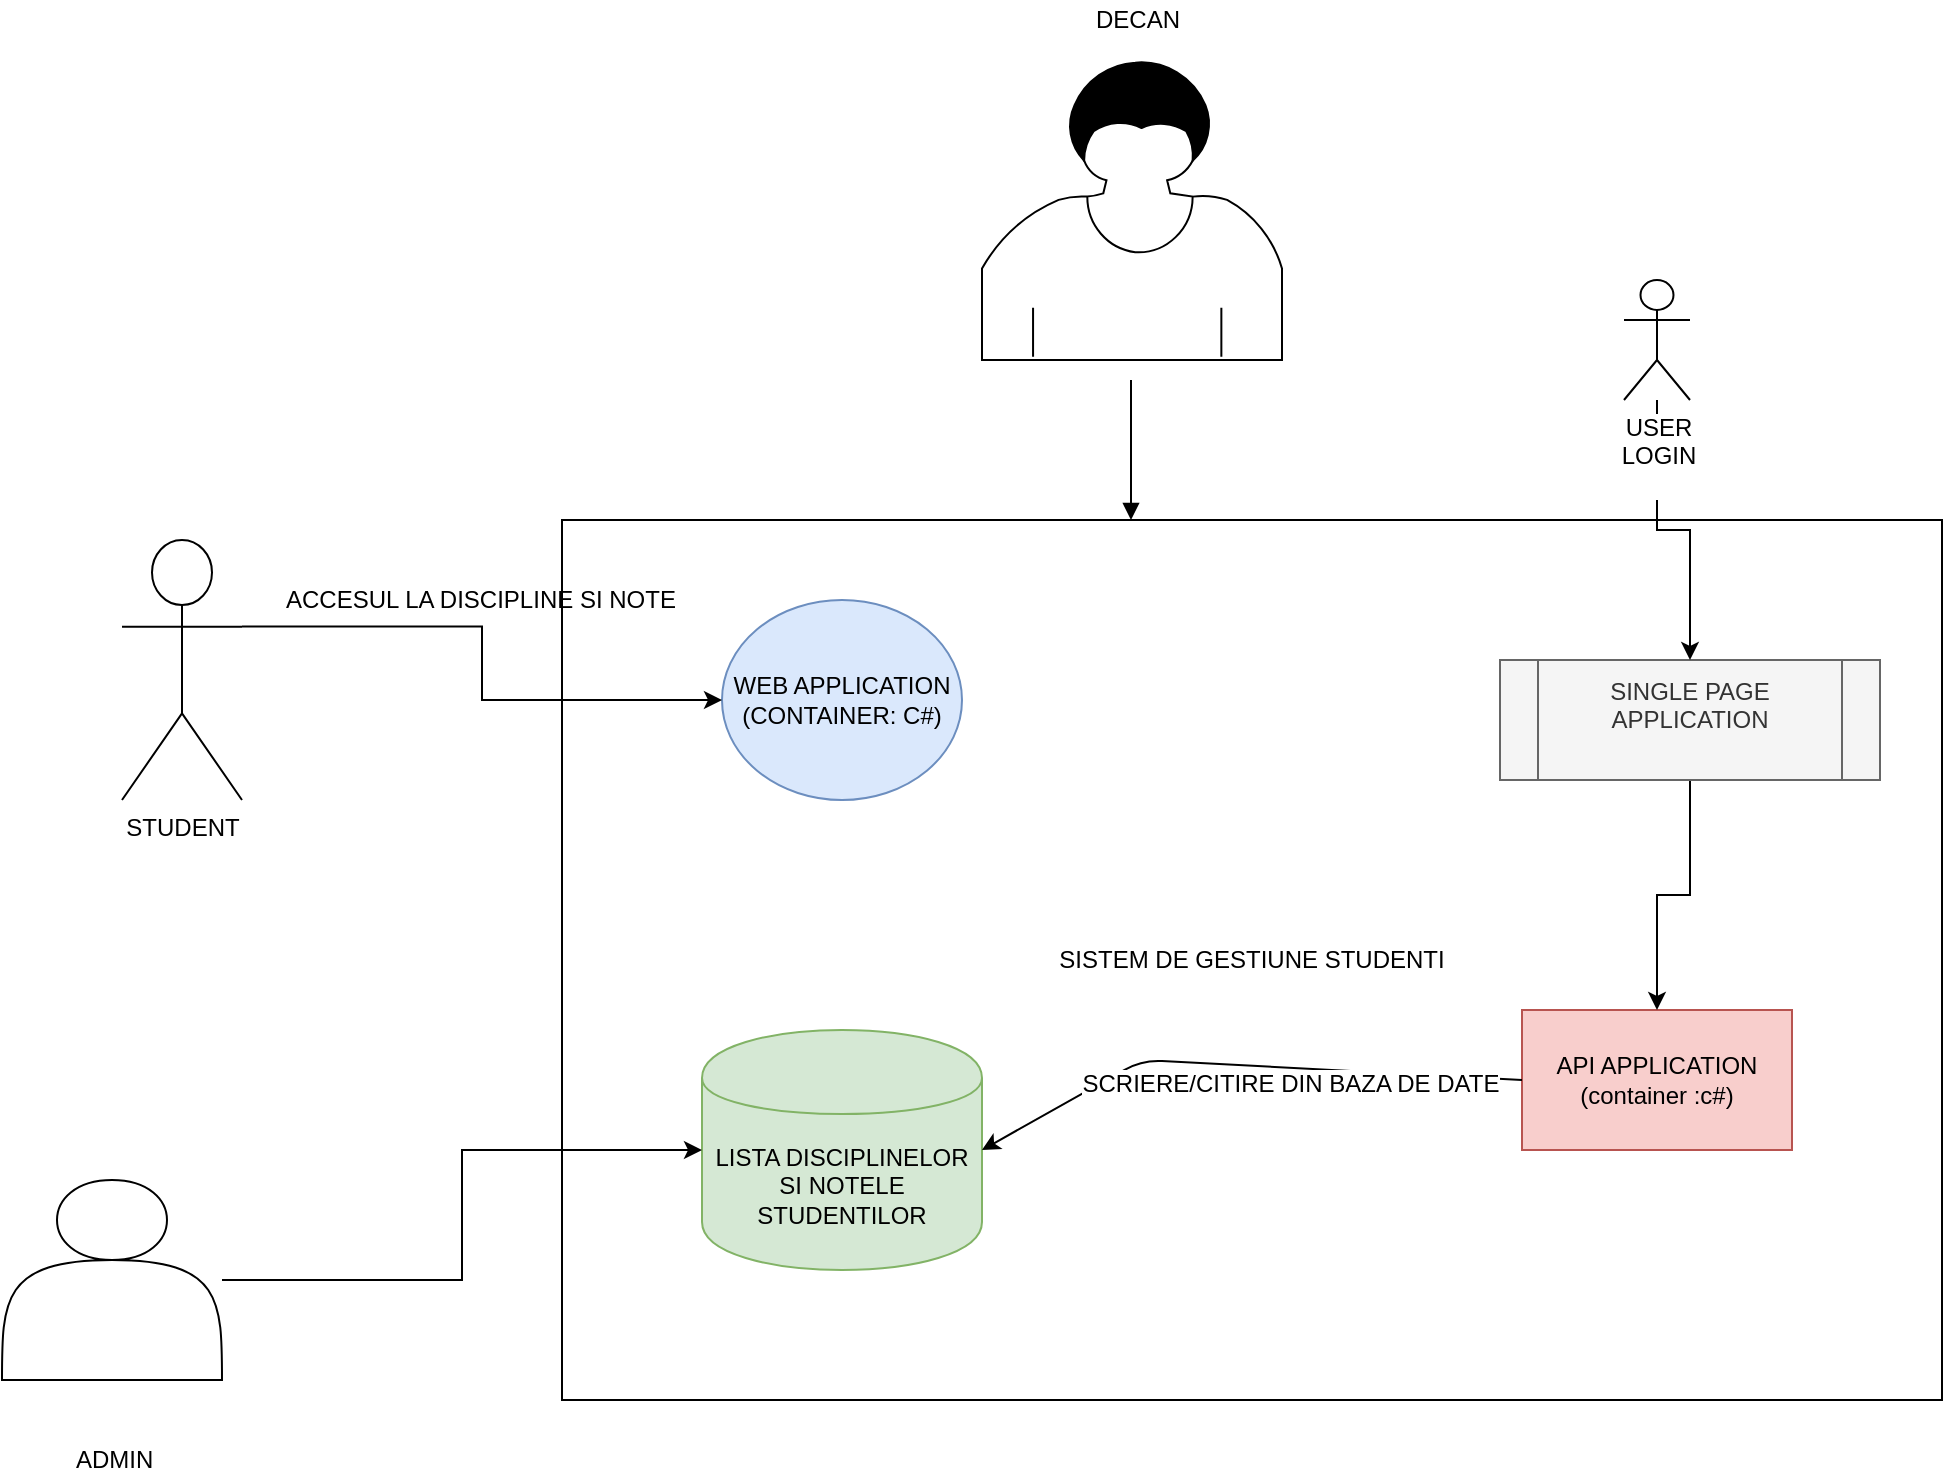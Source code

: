 <mxfile version="12.1.0" type="github" pages="1"><diagram id="y1uKsRZ9CmHO-XFiwnrz" name="Page-1"><mxGraphModel dx="2193" dy="793" grid="1" gridSize="10" guides="1" tooltips="1" connect="1" arrows="1" fold="1" page="1" pageScale="1" pageWidth="850" pageHeight="1100" math="0" shadow="0"><root><mxCell id="0"/><mxCell id="1" parent="0"/><mxCell id="DFbqCoeKEAQjc08qXox0-1" value="" style="shape=mxgraph.bpmn.user_task;html=1;outlineConnect=0;" vertex="1" parent="1"><mxGeometry x="340" y="60" width="150" height="150" as="geometry"/></mxCell><mxCell id="DFbqCoeKEAQjc08qXox0-2" value="" style="endArrow=block;endFill=1;endSize=6;html=1;" edge="1" parent="1"><mxGeometry width="100" relative="1" as="geometry"><mxPoint x="414.5" y="220" as="sourcePoint"/><mxPoint x="414.5" y="290" as="targetPoint"/><Array as="points"><mxPoint x="414.5" y="270"/><mxPoint x="414.5" y="260"/></Array></mxGeometry></mxCell><mxCell id="DFbqCoeKEAQjc08qXox0-8" value="DECAN" style="text;html=1;resizable=0;points=[];autosize=1;align=left;verticalAlign=top;spacingTop=-4;" vertex="1" parent="1"><mxGeometry x="395" y="30" width="60" height="20" as="geometry"/></mxCell><mxCell id="DFbqCoeKEAQjc08qXox0-10" value="SISTEM DE GESTIUNE STUDENTI" style="rounded=0;whiteSpace=wrap;html=1;" vertex="1" parent="1"><mxGeometry x="130" y="290" width="690" height="440" as="geometry"/></mxCell><mxCell id="DFbqCoeKEAQjc08qXox0-11" value="&lt;div&gt;WEB APPLICATION&lt;/div&gt;&lt;div&gt;(CONTAINER: C#)&lt;br&gt;&lt;/div&gt;" style="ellipse;whiteSpace=wrap;html=1;fillColor=#dae8fc;strokeColor=#6c8ebf;" vertex="1" parent="1"><mxGeometry x="210" y="330" width="120" height="100" as="geometry"/></mxCell><mxCell id="DFbqCoeKEAQjc08qXox0-34" style="edgeStyle=orthogonalEdgeStyle;rounded=0;orthogonalLoop=1;jettySize=auto;html=1;exitX=1;exitY=0.333;exitDx=0;exitDy=0;exitPerimeter=0;" edge="1" parent="1" source="DFbqCoeKEAQjc08qXox0-14" target="DFbqCoeKEAQjc08qXox0-11"><mxGeometry relative="1" as="geometry"/></mxCell><mxCell id="DFbqCoeKEAQjc08qXox0-14" value="STUDENT" style="shape=umlActor;verticalLabelPosition=bottom;labelBackgroundColor=#ffffff;verticalAlign=top;html=1;outlineConnect=0;" vertex="1" parent="1"><mxGeometry x="-90" y="300" width="60" height="130" as="geometry"/></mxCell><mxCell id="DFbqCoeKEAQjc08qXox0-23" value="LISTA DISCIPLINELOR SI NOTELE STUDENTILOR " style="shape=cylinder;whiteSpace=wrap;html=1;boundedLbl=1;backgroundOutline=1;fillColor=#d5e8d4;strokeColor=#82b366;" vertex="1" parent="1"><mxGeometry x="200" y="545" width="140" height="120" as="geometry"/></mxCell><mxCell id="DFbqCoeKEAQjc08qXox0-24" value="&lt;div&gt;API APPLICATION&lt;/div&gt;&lt;div&gt;(container :c#)&lt;br&gt;&lt;/div&gt;" style="rounded=0;whiteSpace=wrap;html=1;fillColor=#f8cecc;strokeColor=#b85450;" vertex="1" parent="1"><mxGeometry x="610" y="535" width="135" height="70" as="geometry"/></mxCell><mxCell id="DFbqCoeKEAQjc08qXox0-30" value="" style="endArrow=classic;html=1;entryX=1;entryY=0.5;entryDx=0;entryDy=0;exitX=0;exitY=0.5;exitDx=0;exitDy=0;" edge="1" parent="1" source="DFbqCoeKEAQjc08qXox0-24" target="DFbqCoeKEAQjc08qXox0-23"><mxGeometry width="50" height="50" relative="1" as="geometry"><mxPoint x="480" y="535" as="sourcePoint"/><mxPoint x="420" y="545" as="targetPoint"/><Array as="points"><mxPoint x="420" y="560"/></Array></mxGeometry></mxCell><mxCell id="DFbqCoeKEAQjc08qXox0-31" value="SCRIERE/CITIRE DIN BAZA DE DATE" style="text;html=1;resizable=0;points=[];align=center;verticalAlign=middle;labelBackgroundColor=#ffffff;" vertex="1" connectable="0" parent="DFbqCoeKEAQjc08qXox0-30"><mxGeometry x="-0.269" y="3" relative="1" as="geometry"><mxPoint x="-13" y="4" as="offset"/></mxGeometry></mxCell><mxCell id="DFbqCoeKEAQjc08qXox0-50" style="edgeStyle=orthogonalEdgeStyle;rounded=0;orthogonalLoop=1;jettySize=auto;html=1;" edge="1" parent="1" source="DFbqCoeKEAQjc08qXox0-32" target="DFbqCoeKEAQjc08qXox0-24"><mxGeometry relative="1" as="geometry"/></mxCell><mxCell id="DFbqCoeKEAQjc08qXox0-32" value="&lt;div&gt;SINGLE PAGE APPLICATION&lt;/div&gt;&lt;div&gt;&lt;br&gt;&lt;/div&gt;" style="shape=process;whiteSpace=wrap;html=1;backgroundOutline=1;fillColor=#f5f5f5;strokeColor=#666666;fontColor=#333333;" vertex="1" parent="1"><mxGeometry x="599" y="360" width="190" height="60" as="geometry"/></mxCell><mxCell id="DFbqCoeKEAQjc08qXox0-36" style="edgeStyle=orthogonalEdgeStyle;rounded=0;orthogonalLoop=1;jettySize=auto;html=1;" edge="1" parent="1" source="DFbqCoeKEAQjc08qXox0-35" target="DFbqCoeKEAQjc08qXox0-23"><mxGeometry relative="1" as="geometry"/></mxCell><mxCell id="DFbqCoeKEAQjc08qXox0-35" value="" style="shape=actor;whiteSpace=wrap;html=1;" vertex="1" parent="1"><mxGeometry x="-150" y="620" width="110" height="100" as="geometry"/></mxCell><mxCell id="DFbqCoeKEAQjc08qXox0-38" value="ADMIN" style="text;html=1;resizable=0;points=[];autosize=1;align=left;verticalAlign=top;spacingTop=-4;" vertex="1" parent="1"><mxGeometry x="-115" y="750" width="50" height="20" as="geometry"/></mxCell><mxCell id="DFbqCoeKEAQjc08qXox0-40" value="&lt;div&gt;ACCESUL LA DISCIPLINE SI NOTE&lt;/div&gt;&lt;div&gt;&lt;br&gt;&lt;/div&gt;" style="text;html=1;resizable=0;points=[];autosize=1;align=left;verticalAlign=top;spacingTop=-4;" vertex="1" parent="1"><mxGeometry x="-10" y="320" width="210" height="30" as="geometry"/></mxCell><mxCell id="DFbqCoeKEAQjc08qXox0-49" style="edgeStyle=orthogonalEdgeStyle;rounded=0;orthogonalLoop=1;jettySize=auto;html=1;" edge="1" parent="1" source="DFbqCoeKEAQjc08qXox0-43" target="DFbqCoeKEAQjc08qXox0-32"><mxGeometry relative="1" as="geometry"/></mxCell><mxCell id="DFbqCoeKEAQjc08qXox0-43" value="&lt;div&gt;USER&lt;/div&gt;&lt;div&gt;LOGIN&lt;/div&gt;&lt;div&gt;&lt;br&gt;&lt;/div&gt;" style="shape=umlActor;verticalLabelPosition=bottom;labelBackgroundColor=#ffffff;verticalAlign=top;html=1;outlineConnect=0;" vertex="1" parent="1"><mxGeometry x="661" y="170" width="33" height="60" as="geometry"/></mxCell></root></mxGraphModel></diagram></mxfile>